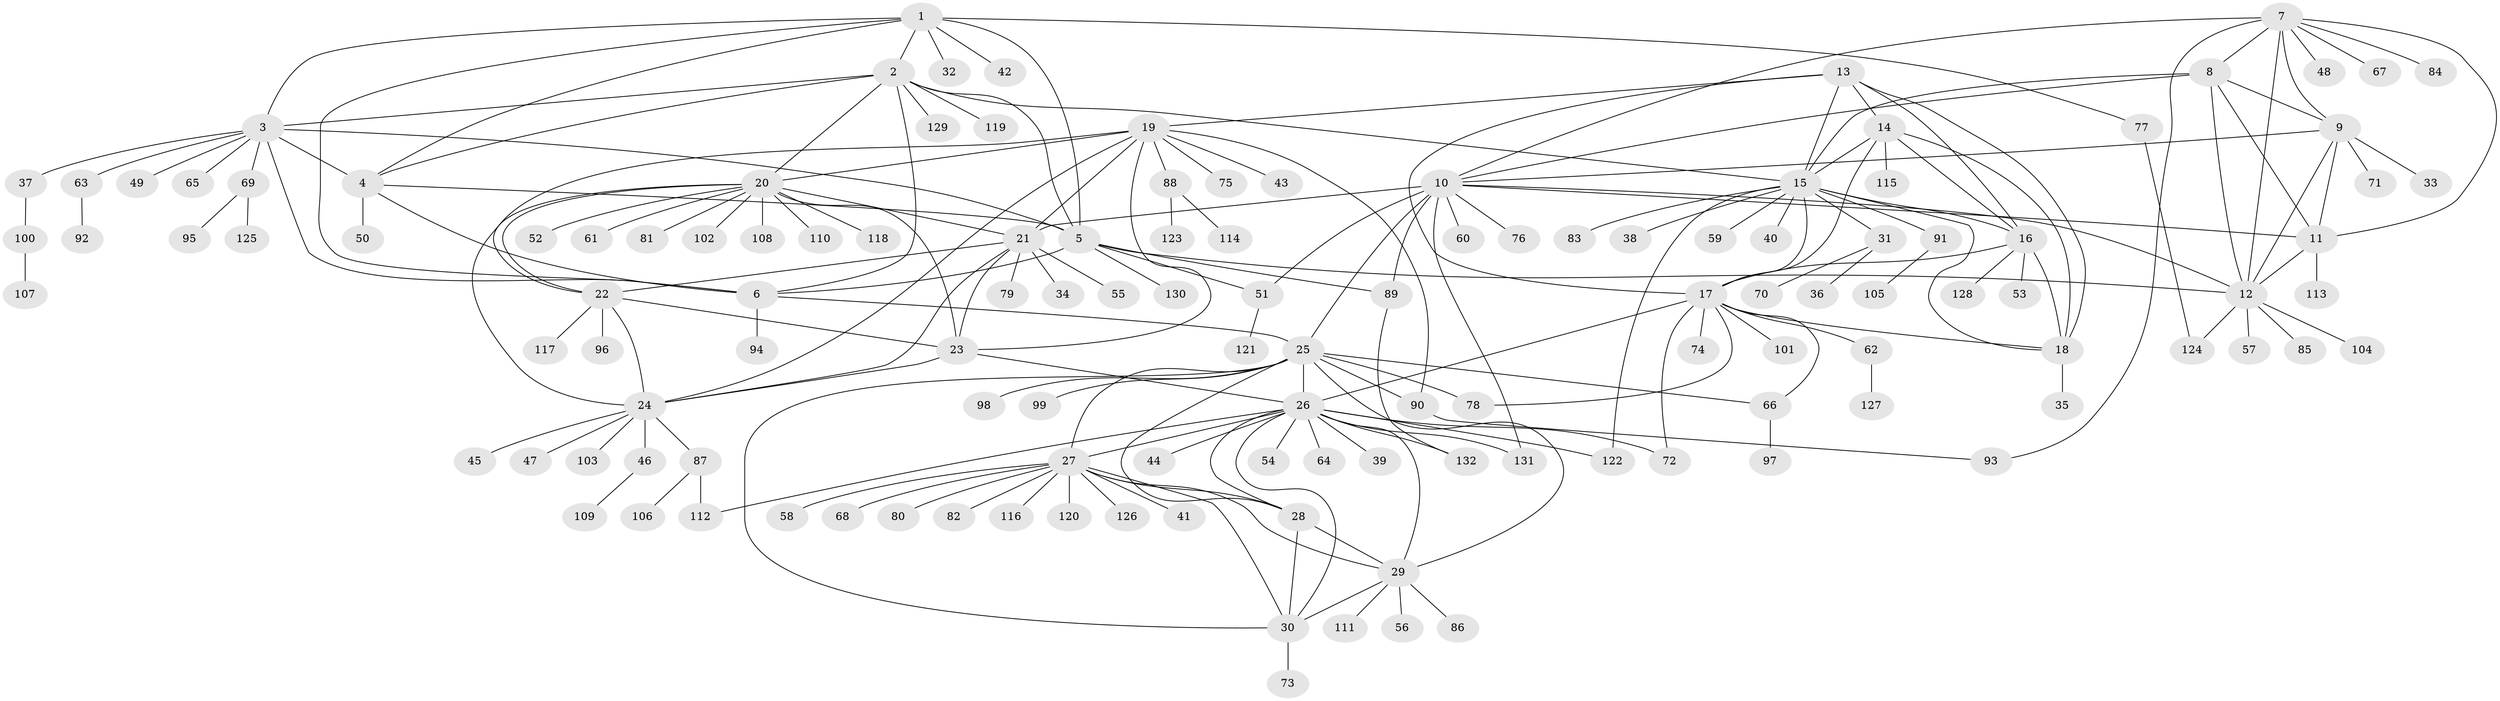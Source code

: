 // Generated by graph-tools (version 1.1) at 2025/54/03/09/25 04:54:28]
// undirected, 132 vertices, 199 edges
graph export_dot {
graph [start="1"]
  node [color=gray90,style=filled];
  1;
  2;
  3;
  4;
  5;
  6;
  7;
  8;
  9;
  10;
  11;
  12;
  13;
  14;
  15;
  16;
  17;
  18;
  19;
  20;
  21;
  22;
  23;
  24;
  25;
  26;
  27;
  28;
  29;
  30;
  31;
  32;
  33;
  34;
  35;
  36;
  37;
  38;
  39;
  40;
  41;
  42;
  43;
  44;
  45;
  46;
  47;
  48;
  49;
  50;
  51;
  52;
  53;
  54;
  55;
  56;
  57;
  58;
  59;
  60;
  61;
  62;
  63;
  64;
  65;
  66;
  67;
  68;
  69;
  70;
  71;
  72;
  73;
  74;
  75;
  76;
  77;
  78;
  79;
  80;
  81;
  82;
  83;
  84;
  85;
  86;
  87;
  88;
  89;
  90;
  91;
  92;
  93;
  94;
  95;
  96;
  97;
  98;
  99;
  100;
  101;
  102;
  103;
  104;
  105;
  106;
  107;
  108;
  109;
  110;
  111;
  112;
  113;
  114;
  115;
  116;
  117;
  118;
  119;
  120;
  121;
  122;
  123;
  124;
  125;
  126;
  127;
  128;
  129;
  130;
  131;
  132;
  1 -- 2;
  1 -- 3;
  1 -- 4;
  1 -- 5;
  1 -- 6;
  1 -- 32;
  1 -- 42;
  1 -- 77;
  2 -- 3;
  2 -- 4;
  2 -- 5;
  2 -- 6;
  2 -- 15;
  2 -- 20;
  2 -- 119;
  2 -- 129;
  3 -- 4;
  3 -- 5;
  3 -- 6;
  3 -- 37;
  3 -- 49;
  3 -- 63;
  3 -- 65;
  3 -- 69;
  4 -- 5;
  4 -- 6;
  4 -- 50;
  5 -- 6;
  5 -- 12;
  5 -- 51;
  5 -- 89;
  5 -- 130;
  6 -- 25;
  6 -- 94;
  7 -- 8;
  7 -- 9;
  7 -- 10;
  7 -- 11;
  7 -- 12;
  7 -- 48;
  7 -- 67;
  7 -- 84;
  7 -- 93;
  8 -- 9;
  8 -- 10;
  8 -- 11;
  8 -- 12;
  8 -- 15;
  9 -- 10;
  9 -- 11;
  9 -- 12;
  9 -- 33;
  9 -- 71;
  10 -- 11;
  10 -- 12;
  10 -- 21;
  10 -- 25;
  10 -- 51;
  10 -- 60;
  10 -- 76;
  10 -- 89;
  10 -- 131;
  11 -- 12;
  11 -- 113;
  12 -- 57;
  12 -- 85;
  12 -- 104;
  12 -- 124;
  13 -- 14;
  13 -- 15;
  13 -- 16;
  13 -- 17;
  13 -- 18;
  13 -- 19;
  14 -- 15;
  14 -- 16;
  14 -- 17;
  14 -- 18;
  14 -- 115;
  15 -- 16;
  15 -- 17;
  15 -- 18;
  15 -- 31;
  15 -- 38;
  15 -- 40;
  15 -- 59;
  15 -- 83;
  15 -- 91;
  15 -- 122;
  16 -- 17;
  16 -- 18;
  16 -- 53;
  16 -- 128;
  17 -- 18;
  17 -- 26;
  17 -- 62;
  17 -- 66;
  17 -- 72;
  17 -- 74;
  17 -- 78;
  17 -- 101;
  18 -- 35;
  19 -- 20;
  19 -- 21;
  19 -- 22;
  19 -- 23;
  19 -- 24;
  19 -- 43;
  19 -- 75;
  19 -- 88;
  19 -- 90;
  20 -- 21;
  20 -- 22;
  20 -- 23;
  20 -- 24;
  20 -- 52;
  20 -- 61;
  20 -- 81;
  20 -- 102;
  20 -- 108;
  20 -- 110;
  20 -- 118;
  21 -- 22;
  21 -- 23;
  21 -- 24;
  21 -- 34;
  21 -- 55;
  21 -- 79;
  22 -- 23;
  22 -- 24;
  22 -- 96;
  22 -- 117;
  23 -- 24;
  23 -- 26;
  24 -- 45;
  24 -- 46;
  24 -- 47;
  24 -- 87;
  24 -- 103;
  25 -- 26;
  25 -- 27;
  25 -- 28;
  25 -- 29;
  25 -- 30;
  25 -- 66;
  25 -- 78;
  25 -- 90;
  25 -- 98;
  25 -- 99;
  26 -- 27;
  26 -- 28;
  26 -- 29;
  26 -- 30;
  26 -- 39;
  26 -- 44;
  26 -- 54;
  26 -- 64;
  26 -- 72;
  26 -- 112;
  26 -- 122;
  26 -- 131;
  26 -- 132;
  27 -- 28;
  27 -- 29;
  27 -- 30;
  27 -- 41;
  27 -- 58;
  27 -- 68;
  27 -- 80;
  27 -- 82;
  27 -- 116;
  27 -- 120;
  27 -- 126;
  28 -- 29;
  28 -- 30;
  29 -- 30;
  29 -- 56;
  29 -- 86;
  29 -- 111;
  30 -- 73;
  31 -- 36;
  31 -- 70;
  37 -- 100;
  46 -- 109;
  51 -- 121;
  62 -- 127;
  63 -- 92;
  66 -- 97;
  69 -- 95;
  69 -- 125;
  77 -- 124;
  87 -- 106;
  87 -- 112;
  88 -- 114;
  88 -- 123;
  89 -- 132;
  90 -- 93;
  91 -- 105;
  100 -- 107;
}
